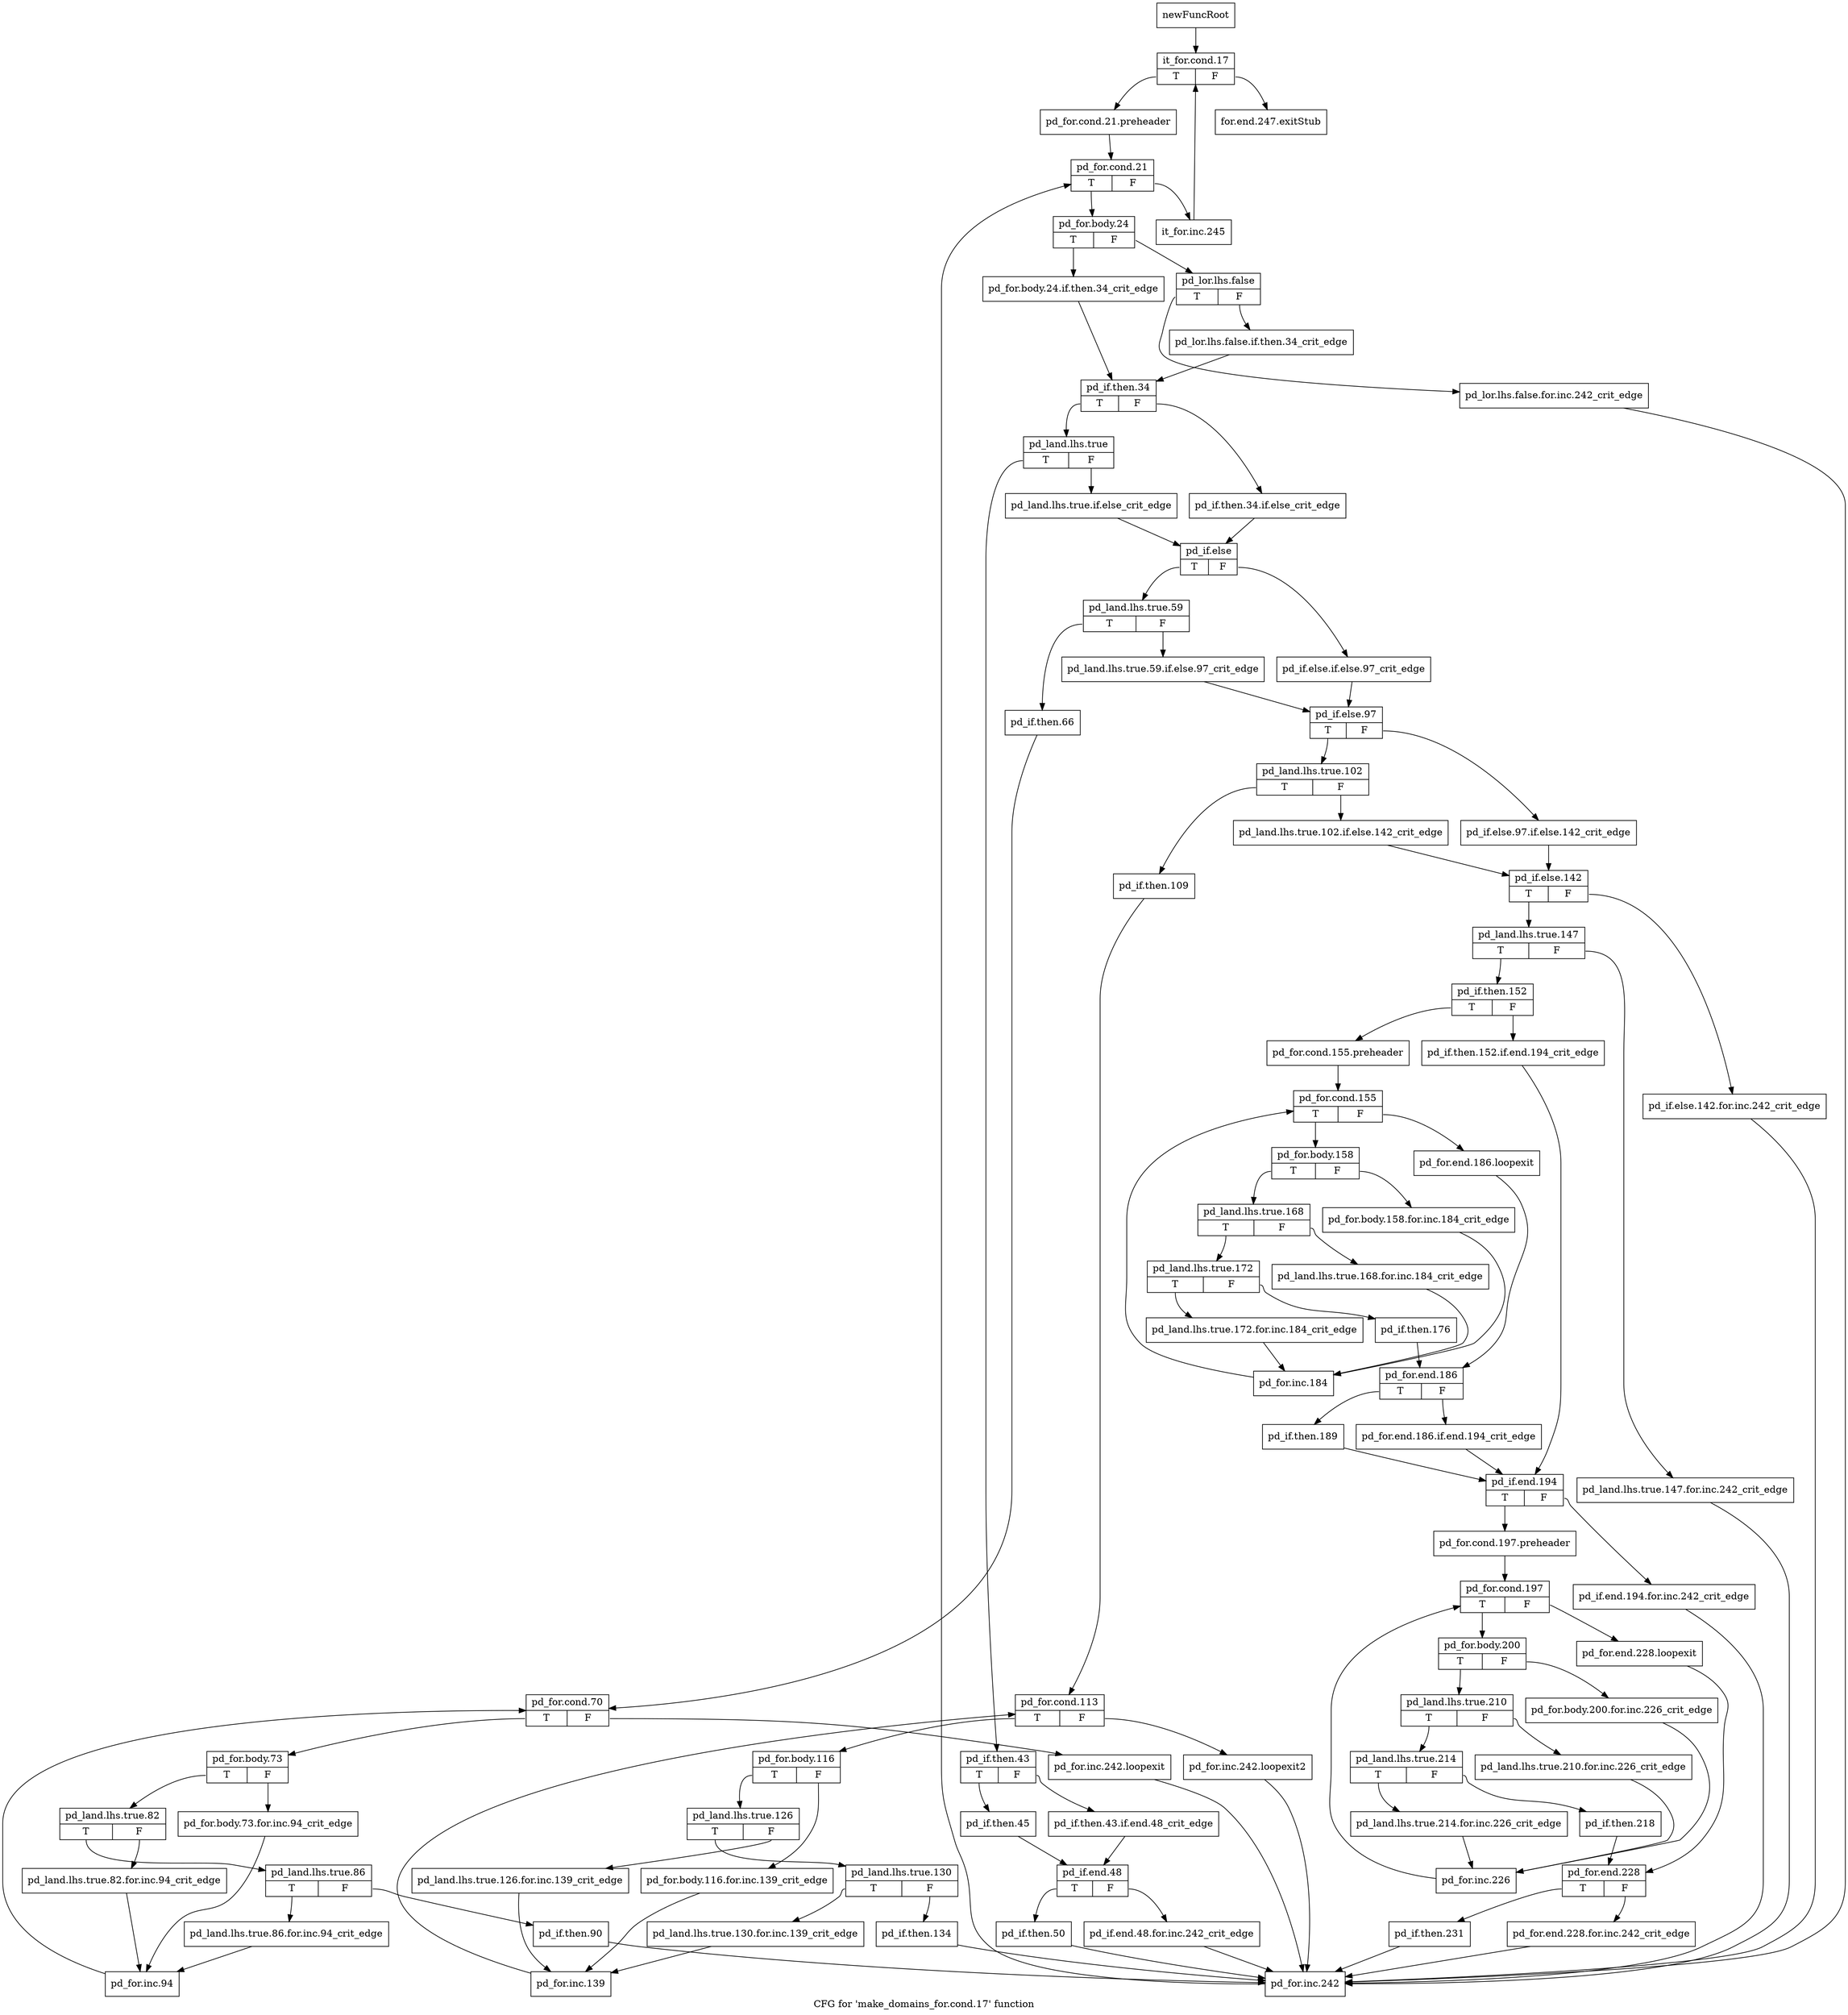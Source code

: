 digraph "CFG for 'make_domains_for.cond.17' function" {
	label="CFG for 'make_domains_for.cond.17' function";

	Node0x40b9a30 [shape=record,label="{newFuncRoot}"];
	Node0x40b9a30 -> Node0x40b9ad0;
	Node0x40b9a80 [shape=record,label="{for.end.247.exitStub}"];
	Node0x40b9ad0 [shape=record,label="{it_for.cond.17|{<s0>T|<s1>F}}"];
	Node0x40b9ad0:s0 -> Node0x40b9b20;
	Node0x40b9ad0:s1 -> Node0x40b9a80;
	Node0x40b9b20 [shape=record,label="{pd_for.cond.21.preheader}"];
	Node0x40b9b20 -> Node0x40b9b70;
	Node0x40b9b70 [shape=record,label="{pd_for.cond.21|{<s0>T|<s1>F}}"];
	Node0x40b9b70:s0 -> Node0x40b9c10;
	Node0x40b9b70:s1 -> Node0x40b9bc0;
	Node0x40b9bc0 [shape=record,label="{it_for.inc.245}"];
	Node0x40b9bc0 -> Node0x40b9ad0;
	Node0x40b9c10 [shape=record,label="{pd_for.body.24|{<s0>T|<s1>F}}"];
	Node0x40b9c10:s0 -> Node0x40b9d50;
	Node0x40b9c10:s1 -> Node0x40b9c60;
	Node0x40b9c60 [shape=record,label="{pd_lor.lhs.false|{<s0>T|<s1>F}}"];
	Node0x40b9c60:s0 -> Node0x40b9d00;
	Node0x40b9c60:s1 -> Node0x40b9cb0;
	Node0x40b9cb0 [shape=record,label="{pd_lor.lhs.false.if.then.34_crit_edge}"];
	Node0x40b9cb0 -> Node0x40b9da0;
	Node0x40b9d00 [shape=record,label="{pd_lor.lhs.false.for.inc.242_crit_edge}"];
	Node0x40b9d00 -> Node0x40bb560;
	Node0x40b9d50 [shape=record,label="{pd_for.body.24.if.then.34_crit_edge}"];
	Node0x40b9d50 -> Node0x40b9da0;
	Node0x40b9da0 [shape=record,label="{pd_if.then.34|{<s0>T|<s1>F}}"];
	Node0x40b9da0:s0 -> Node0x40b9e40;
	Node0x40b9da0:s1 -> Node0x40b9df0;
	Node0x40b9df0 [shape=record,label="{pd_if.then.34.if.else_crit_edge}"];
	Node0x40b9df0 -> Node0x40b9ee0;
	Node0x40b9e40 [shape=record,label="{pd_land.lhs.true|{<s0>T|<s1>F}}"];
	Node0x40b9e40:s0 -> Node0x40bb380;
	Node0x40b9e40:s1 -> Node0x40b9e90;
	Node0x40b9e90 [shape=record,label="{pd_land.lhs.true.if.else_crit_edge}"];
	Node0x40b9e90 -> Node0x40b9ee0;
	Node0x40b9ee0 [shape=record,label="{pd_if.else|{<s0>T|<s1>F}}"];
	Node0x40b9ee0:s0 -> Node0x40b9f80;
	Node0x40b9ee0:s1 -> Node0x40b9f30;
	Node0x40b9f30 [shape=record,label="{pd_if.else.if.else.97_crit_edge}"];
	Node0x40b9f30 -> Node0x40ba020;
	Node0x40b9f80 [shape=record,label="{pd_land.lhs.true.59|{<s0>T|<s1>F}}"];
	Node0x40b9f80:s0 -> Node0x40bb010;
	Node0x40b9f80:s1 -> Node0x40b9fd0;
	Node0x40b9fd0 [shape=record,label="{pd_land.lhs.true.59.if.else.97_crit_edge}"];
	Node0x40b9fd0 -> Node0x40ba020;
	Node0x40ba020 [shape=record,label="{pd_if.else.97|{<s0>T|<s1>F}}"];
	Node0x40ba020:s0 -> Node0x40ba0c0;
	Node0x40ba020:s1 -> Node0x40ba070;
	Node0x40ba070 [shape=record,label="{pd_if.else.97.if.else.142_crit_edge}"];
	Node0x40ba070 -> Node0x40ba160;
	Node0x40ba0c0 [shape=record,label="{pd_land.lhs.true.102|{<s0>T|<s1>F}}"];
	Node0x40ba0c0:s0 -> Node0x40baca0;
	Node0x40ba0c0:s1 -> Node0x40ba110;
	Node0x40ba110 [shape=record,label="{pd_land.lhs.true.102.if.else.142_crit_edge}"];
	Node0x40ba110 -> Node0x40ba160;
	Node0x40ba160 [shape=record,label="{pd_if.else.142|{<s0>T|<s1>F}}"];
	Node0x40ba160:s0 -> Node0x40ba200;
	Node0x40ba160:s1 -> Node0x40ba1b0;
	Node0x40ba1b0 [shape=record,label="{pd_if.else.142.for.inc.242_crit_edge}"];
	Node0x40ba1b0 -> Node0x40bb560;
	Node0x40ba200 [shape=record,label="{pd_land.lhs.true.147|{<s0>T|<s1>F}}"];
	Node0x40ba200:s0 -> Node0x40ba2a0;
	Node0x40ba200:s1 -> Node0x40ba250;
	Node0x40ba250 [shape=record,label="{pd_land.lhs.true.147.for.inc.242_crit_edge}"];
	Node0x40ba250 -> Node0x40bb560;
	Node0x40ba2a0 [shape=record,label="{pd_if.then.152|{<s0>T|<s1>F}}"];
	Node0x40ba2a0:s0 -> Node0x40ba340;
	Node0x40ba2a0:s1 -> Node0x40ba2f0;
	Node0x40ba2f0 [shape=record,label="{pd_if.then.152.if.end.194_crit_edge}"];
	Node0x40ba2f0 -> Node0x40ba700;
	Node0x40ba340 [shape=record,label="{pd_for.cond.155.preheader}"];
	Node0x40ba340 -> Node0x40ba390;
	Node0x40ba390 [shape=record,label="{pd_for.cond.155|{<s0>T|<s1>F}}"];
	Node0x40ba390:s0 -> Node0x40ba430;
	Node0x40ba390:s1 -> Node0x40ba3e0;
	Node0x40ba3e0 [shape=record,label="{pd_for.end.186.loopexit}"];
	Node0x40ba3e0 -> Node0x40ba610;
	Node0x40ba430 [shape=record,label="{pd_for.body.158|{<s0>T|<s1>F}}"];
	Node0x40ba430:s0 -> Node0x40ba4d0;
	Node0x40ba430:s1 -> Node0x40ba480;
	Node0x40ba480 [shape=record,label="{pd_for.body.158.for.inc.184_crit_edge}"];
	Node0x40ba480 -> Node0x40bac50;
	Node0x40ba4d0 [shape=record,label="{pd_land.lhs.true.168|{<s0>T|<s1>F}}"];
	Node0x40ba4d0:s0 -> Node0x40ba570;
	Node0x40ba4d0:s1 -> Node0x40ba520;
	Node0x40ba520 [shape=record,label="{pd_land.lhs.true.168.for.inc.184_crit_edge}"];
	Node0x40ba520 -> Node0x40bac50;
	Node0x40ba570 [shape=record,label="{pd_land.lhs.true.172|{<s0>T|<s1>F}}"];
	Node0x40ba570:s0 -> Node0x40bac00;
	Node0x40ba570:s1 -> Node0x40ba5c0;
	Node0x40ba5c0 [shape=record,label="{pd_if.then.176}"];
	Node0x40ba5c0 -> Node0x40ba610;
	Node0x40ba610 [shape=record,label="{pd_for.end.186|{<s0>T|<s1>F}}"];
	Node0x40ba610:s0 -> Node0x40ba6b0;
	Node0x40ba610:s1 -> Node0x40ba660;
	Node0x40ba660 [shape=record,label="{pd_for.end.186.if.end.194_crit_edge}"];
	Node0x40ba660 -> Node0x40ba700;
	Node0x40ba6b0 [shape=record,label="{pd_if.then.189}"];
	Node0x40ba6b0 -> Node0x40ba700;
	Node0x40ba700 [shape=record,label="{pd_if.end.194|{<s0>T|<s1>F}}"];
	Node0x40ba700:s0 -> Node0x40ba7a0;
	Node0x40ba700:s1 -> Node0x40ba750;
	Node0x40ba750 [shape=record,label="{pd_if.end.194.for.inc.242_crit_edge}"];
	Node0x40ba750 -> Node0x40bb560;
	Node0x40ba7a0 [shape=record,label="{pd_for.cond.197.preheader}"];
	Node0x40ba7a0 -> Node0x40ba7f0;
	Node0x40ba7f0 [shape=record,label="{pd_for.cond.197|{<s0>T|<s1>F}}"];
	Node0x40ba7f0:s0 -> Node0x40ba890;
	Node0x40ba7f0:s1 -> Node0x40ba840;
	Node0x40ba840 [shape=record,label="{pd_for.end.228.loopexit}"];
	Node0x40ba840 -> Node0x40baa70;
	Node0x40ba890 [shape=record,label="{pd_for.body.200|{<s0>T|<s1>F}}"];
	Node0x40ba890:s0 -> Node0x40ba930;
	Node0x40ba890:s1 -> Node0x40ba8e0;
	Node0x40ba8e0 [shape=record,label="{pd_for.body.200.for.inc.226_crit_edge}"];
	Node0x40ba8e0 -> Node0x40babb0;
	Node0x40ba930 [shape=record,label="{pd_land.lhs.true.210|{<s0>T|<s1>F}}"];
	Node0x40ba930:s0 -> Node0x40ba9d0;
	Node0x40ba930:s1 -> Node0x40ba980;
	Node0x40ba980 [shape=record,label="{pd_land.lhs.true.210.for.inc.226_crit_edge}"];
	Node0x40ba980 -> Node0x40babb0;
	Node0x40ba9d0 [shape=record,label="{pd_land.lhs.true.214|{<s0>T|<s1>F}}"];
	Node0x40ba9d0:s0 -> Node0x40bab60;
	Node0x40ba9d0:s1 -> Node0x40baa20;
	Node0x40baa20 [shape=record,label="{pd_if.then.218}"];
	Node0x40baa20 -> Node0x40baa70;
	Node0x40baa70 [shape=record,label="{pd_for.end.228|{<s0>T|<s1>F}}"];
	Node0x40baa70:s0 -> Node0x40bab10;
	Node0x40baa70:s1 -> Node0x40baac0;
	Node0x40baac0 [shape=record,label="{pd_for.end.228.for.inc.242_crit_edge}"];
	Node0x40baac0 -> Node0x40bb560;
	Node0x40bab10 [shape=record,label="{pd_if.then.231}"];
	Node0x40bab10 -> Node0x40bb560;
	Node0x40bab60 [shape=record,label="{pd_land.lhs.true.214.for.inc.226_crit_edge}"];
	Node0x40bab60 -> Node0x40babb0;
	Node0x40babb0 [shape=record,label="{pd_for.inc.226}"];
	Node0x40babb0 -> Node0x40ba7f0;
	Node0x40bac00 [shape=record,label="{pd_land.lhs.true.172.for.inc.184_crit_edge}"];
	Node0x40bac00 -> Node0x40bac50;
	Node0x40bac50 [shape=record,label="{pd_for.inc.184}"];
	Node0x40bac50 -> Node0x40ba390;
	Node0x40baca0 [shape=record,label="{pd_if.then.109}"];
	Node0x40baca0 -> Node0x40bacf0;
	Node0x40bacf0 [shape=record,label="{pd_for.cond.113|{<s0>T|<s1>F}}"];
	Node0x40bacf0:s0 -> Node0x40bad90;
	Node0x40bacf0:s1 -> Node0x40bad40;
	Node0x40bad40 [shape=record,label="{pd_for.inc.242.loopexit2}"];
	Node0x40bad40 -> Node0x40bb560;
	Node0x40bad90 [shape=record,label="{pd_for.body.116|{<s0>T|<s1>F}}"];
	Node0x40bad90:s0 -> Node0x40bae30;
	Node0x40bad90:s1 -> Node0x40bade0;
	Node0x40bade0 [shape=record,label="{pd_for.body.116.for.inc.139_crit_edge}"];
	Node0x40bade0 -> Node0x40bafc0;
	Node0x40bae30 [shape=record,label="{pd_land.lhs.true.126|{<s0>T|<s1>F}}"];
	Node0x40bae30:s0 -> Node0x40baed0;
	Node0x40bae30:s1 -> Node0x40bae80;
	Node0x40bae80 [shape=record,label="{pd_land.lhs.true.126.for.inc.139_crit_edge}"];
	Node0x40bae80 -> Node0x40bafc0;
	Node0x40baed0 [shape=record,label="{pd_land.lhs.true.130|{<s0>T|<s1>F}}"];
	Node0x40baed0:s0 -> Node0x40baf70;
	Node0x40baed0:s1 -> Node0x40baf20;
	Node0x40baf20 [shape=record,label="{pd_if.then.134}"];
	Node0x40baf20 -> Node0x40bb560;
	Node0x40baf70 [shape=record,label="{pd_land.lhs.true.130.for.inc.139_crit_edge}"];
	Node0x40baf70 -> Node0x40bafc0;
	Node0x40bafc0 [shape=record,label="{pd_for.inc.139}"];
	Node0x40bafc0 -> Node0x40bacf0;
	Node0x40bb010 [shape=record,label="{pd_if.then.66}"];
	Node0x40bb010 -> Node0x40bb060;
	Node0x40bb060 [shape=record,label="{pd_for.cond.70|{<s0>T|<s1>F}}"];
	Node0x40bb060:s0 -> Node0x40bb100;
	Node0x40bb060:s1 -> Node0x40bb0b0;
	Node0x40bb0b0 [shape=record,label="{pd_for.inc.242.loopexit}"];
	Node0x40bb0b0 -> Node0x40bb560;
	Node0x40bb100 [shape=record,label="{pd_for.body.73|{<s0>T|<s1>F}}"];
	Node0x40bb100:s0 -> Node0x40bb1a0;
	Node0x40bb100:s1 -> Node0x40bb150;
	Node0x40bb150 [shape=record,label="{pd_for.body.73.for.inc.94_crit_edge}"];
	Node0x40bb150 -> Node0x40bb330;
	Node0x40bb1a0 [shape=record,label="{pd_land.lhs.true.82|{<s0>T|<s1>F}}"];
	Node0x40bb1a0:s0 -> Node0x40bb240;
	Node0x40bb1a0:s1 -> Node0x40bb1f0;
	Node0x40bb1f0 [shape=record,label="{pd_land.lhs.true.82.for.inc.94_crit_edge}"];
	Node0x40bb1f0 -> Node0x40bb330;
	Node0x40bb240 [shape=record,label="{pd_land.lhs.true.86|{<s0>T|<s1>F}}"];
	Node0x40bb240:s0 -> Node0x40bb2e0;
	Node0x40bb240:s1 -> Node0x40bb290;
	Node0x40bb290 [shape=record,label="{pd_if.then.90}"];
	Node0x40bb290 -> Node0x40bb560;
	Node0x40bb2e0 [shape=record,label="{pd_land.lhs.true.86.for.inc.94_crit_edge}"];
	Node0x40bb2e0 -> Node0x40bb330;
	Node0x40bb330 [shape=record,label="{pd_for.inc.94}"];
	Node0x40bb330 -> Node0x40bb060;
	Node0x40bb380 [shape=record,label="{pd_if.then.43|{<s0>T|<s1>F}}"];
	Node0x40bb380:s0 -> Node0x40bb420;
	Node0x40bb380:s1 -> Node0x40bb3d0;
	Node0x40bb3d0 [shape=record,label="{pd_if.then.43.if.end.48_crit_edge}"];
	Node0x40bb3d0 -> Node0x40bb470;
	Node0x40bb420 [shape=record,label="{pd_if.then.45}"];
	Node0x40bb420 -> Node0x40bb470;
	Node0x40bb470 [shape=record,label="{pd_if.end.48|{<s0>T|<s1>F}}"];
	Node0x40bb470:s0 -> Node0x40bb510;
	Node0x40bb470:s1 -> Node0x40bb4c0;
	Node0x40bb4c0 [shape=record,label="{pd_if.end.48.for.inc.242_crit_edge}"];
	Node0x40bb4c0 -> Node0x40bb560;
	Node0x40bb510 [shape=record,label="{pd_if.then.50}"];
	Node0x40bb510 -> Node0x40bb560;
	Node0x40bb560 [shape=record,label="{pd_for.inc.242}"];
	Node0x40bb560 -> Node0x40b9b70;
}
